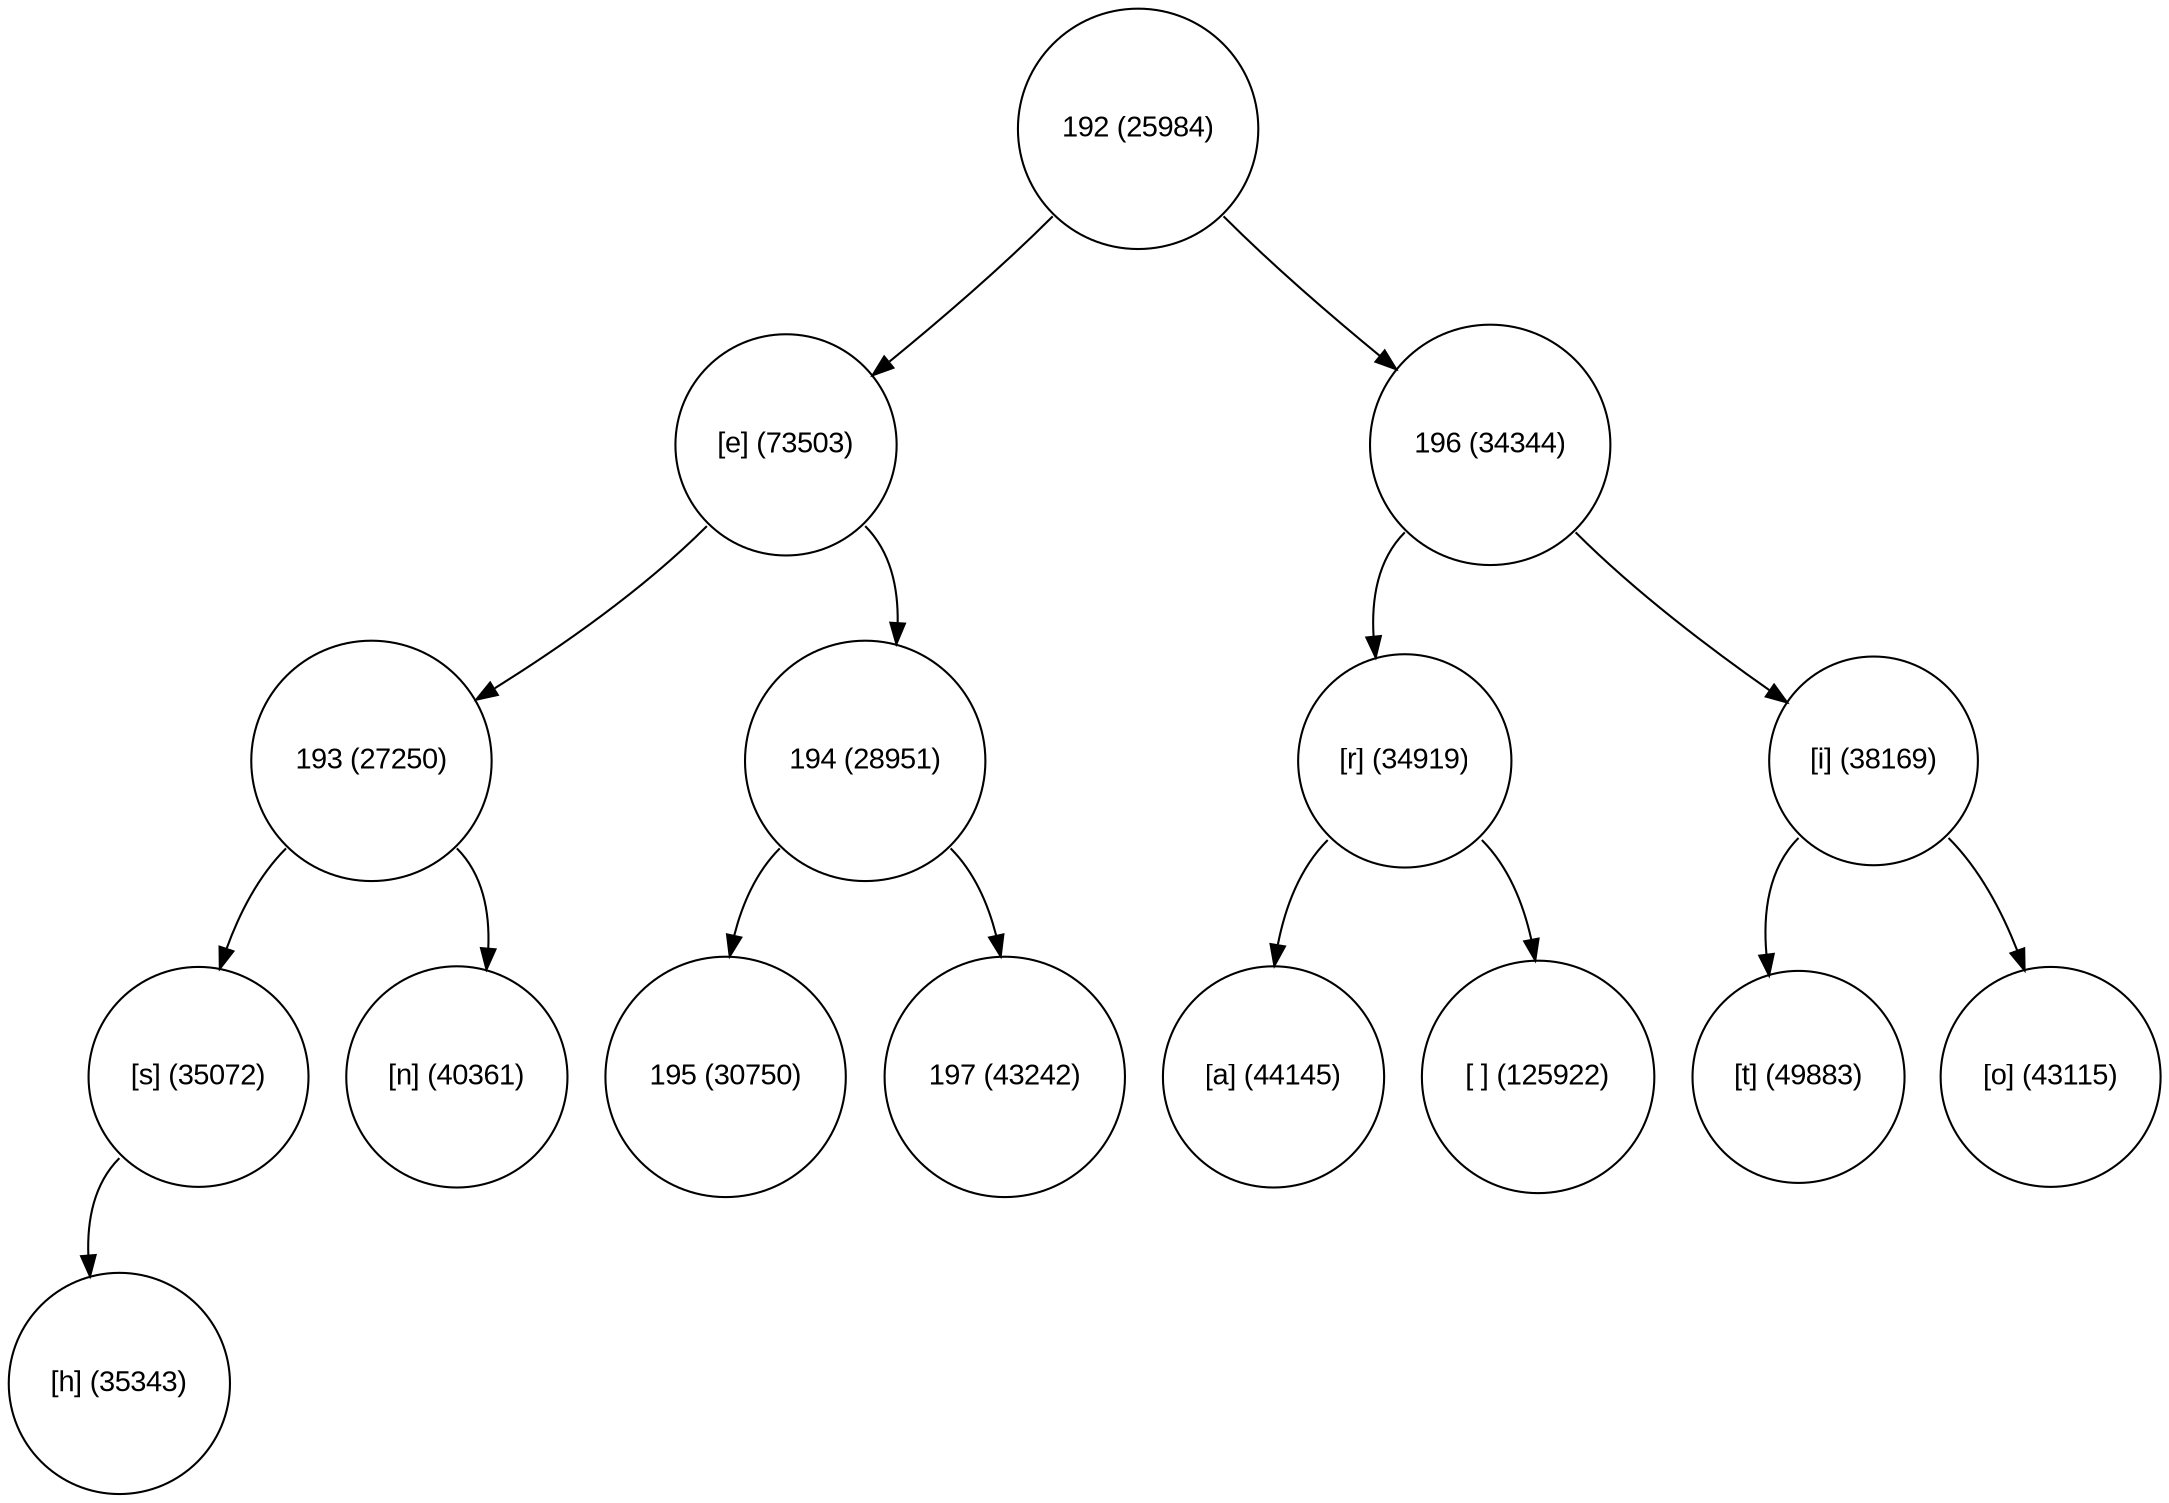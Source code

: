digraph move_down {
	node [fontname="Arial", shape="circle", width=0.5]; 

	0 [label = "192 (25984)"];
	0:sw -> 1;
	1 [label = "[e] (73503)"];
	1:sw -> 3;
	3 [label = "193 (27250)"];
	3:sw -> 7;
	7 [label = "[s] (35072)"];
	7:sw -> 15;
	15 [label = "[h] (35343)"];
	3:se -> 8;
	8 [label = "[n] (40361)"];
	1:se -> 4;
	4 [label = "194 (28951)"];
	4:sw -> 9;
	9 [label = "195 (30750)"];
	4:se -> 10;
	10 [label = "197 (43242)"];
	0:se -> 2;
	2 [label = "196 (34344)"];
	2:sw -> 5;
	5 [label = "[r] (34919)"];
	5:sw -> 11;
	11 [label = "[a] (44145)"];
	5:se -> 12;
	12 [label = "[ ] (125922)"];
	2:se -> 6;
	6 [label = "[i] (38169)"];
	6:sw -> 13;
	13 [label = "[t] (49883)"];
	6:se -> 14;
	14 [label = "[o] (43115)"];
}
